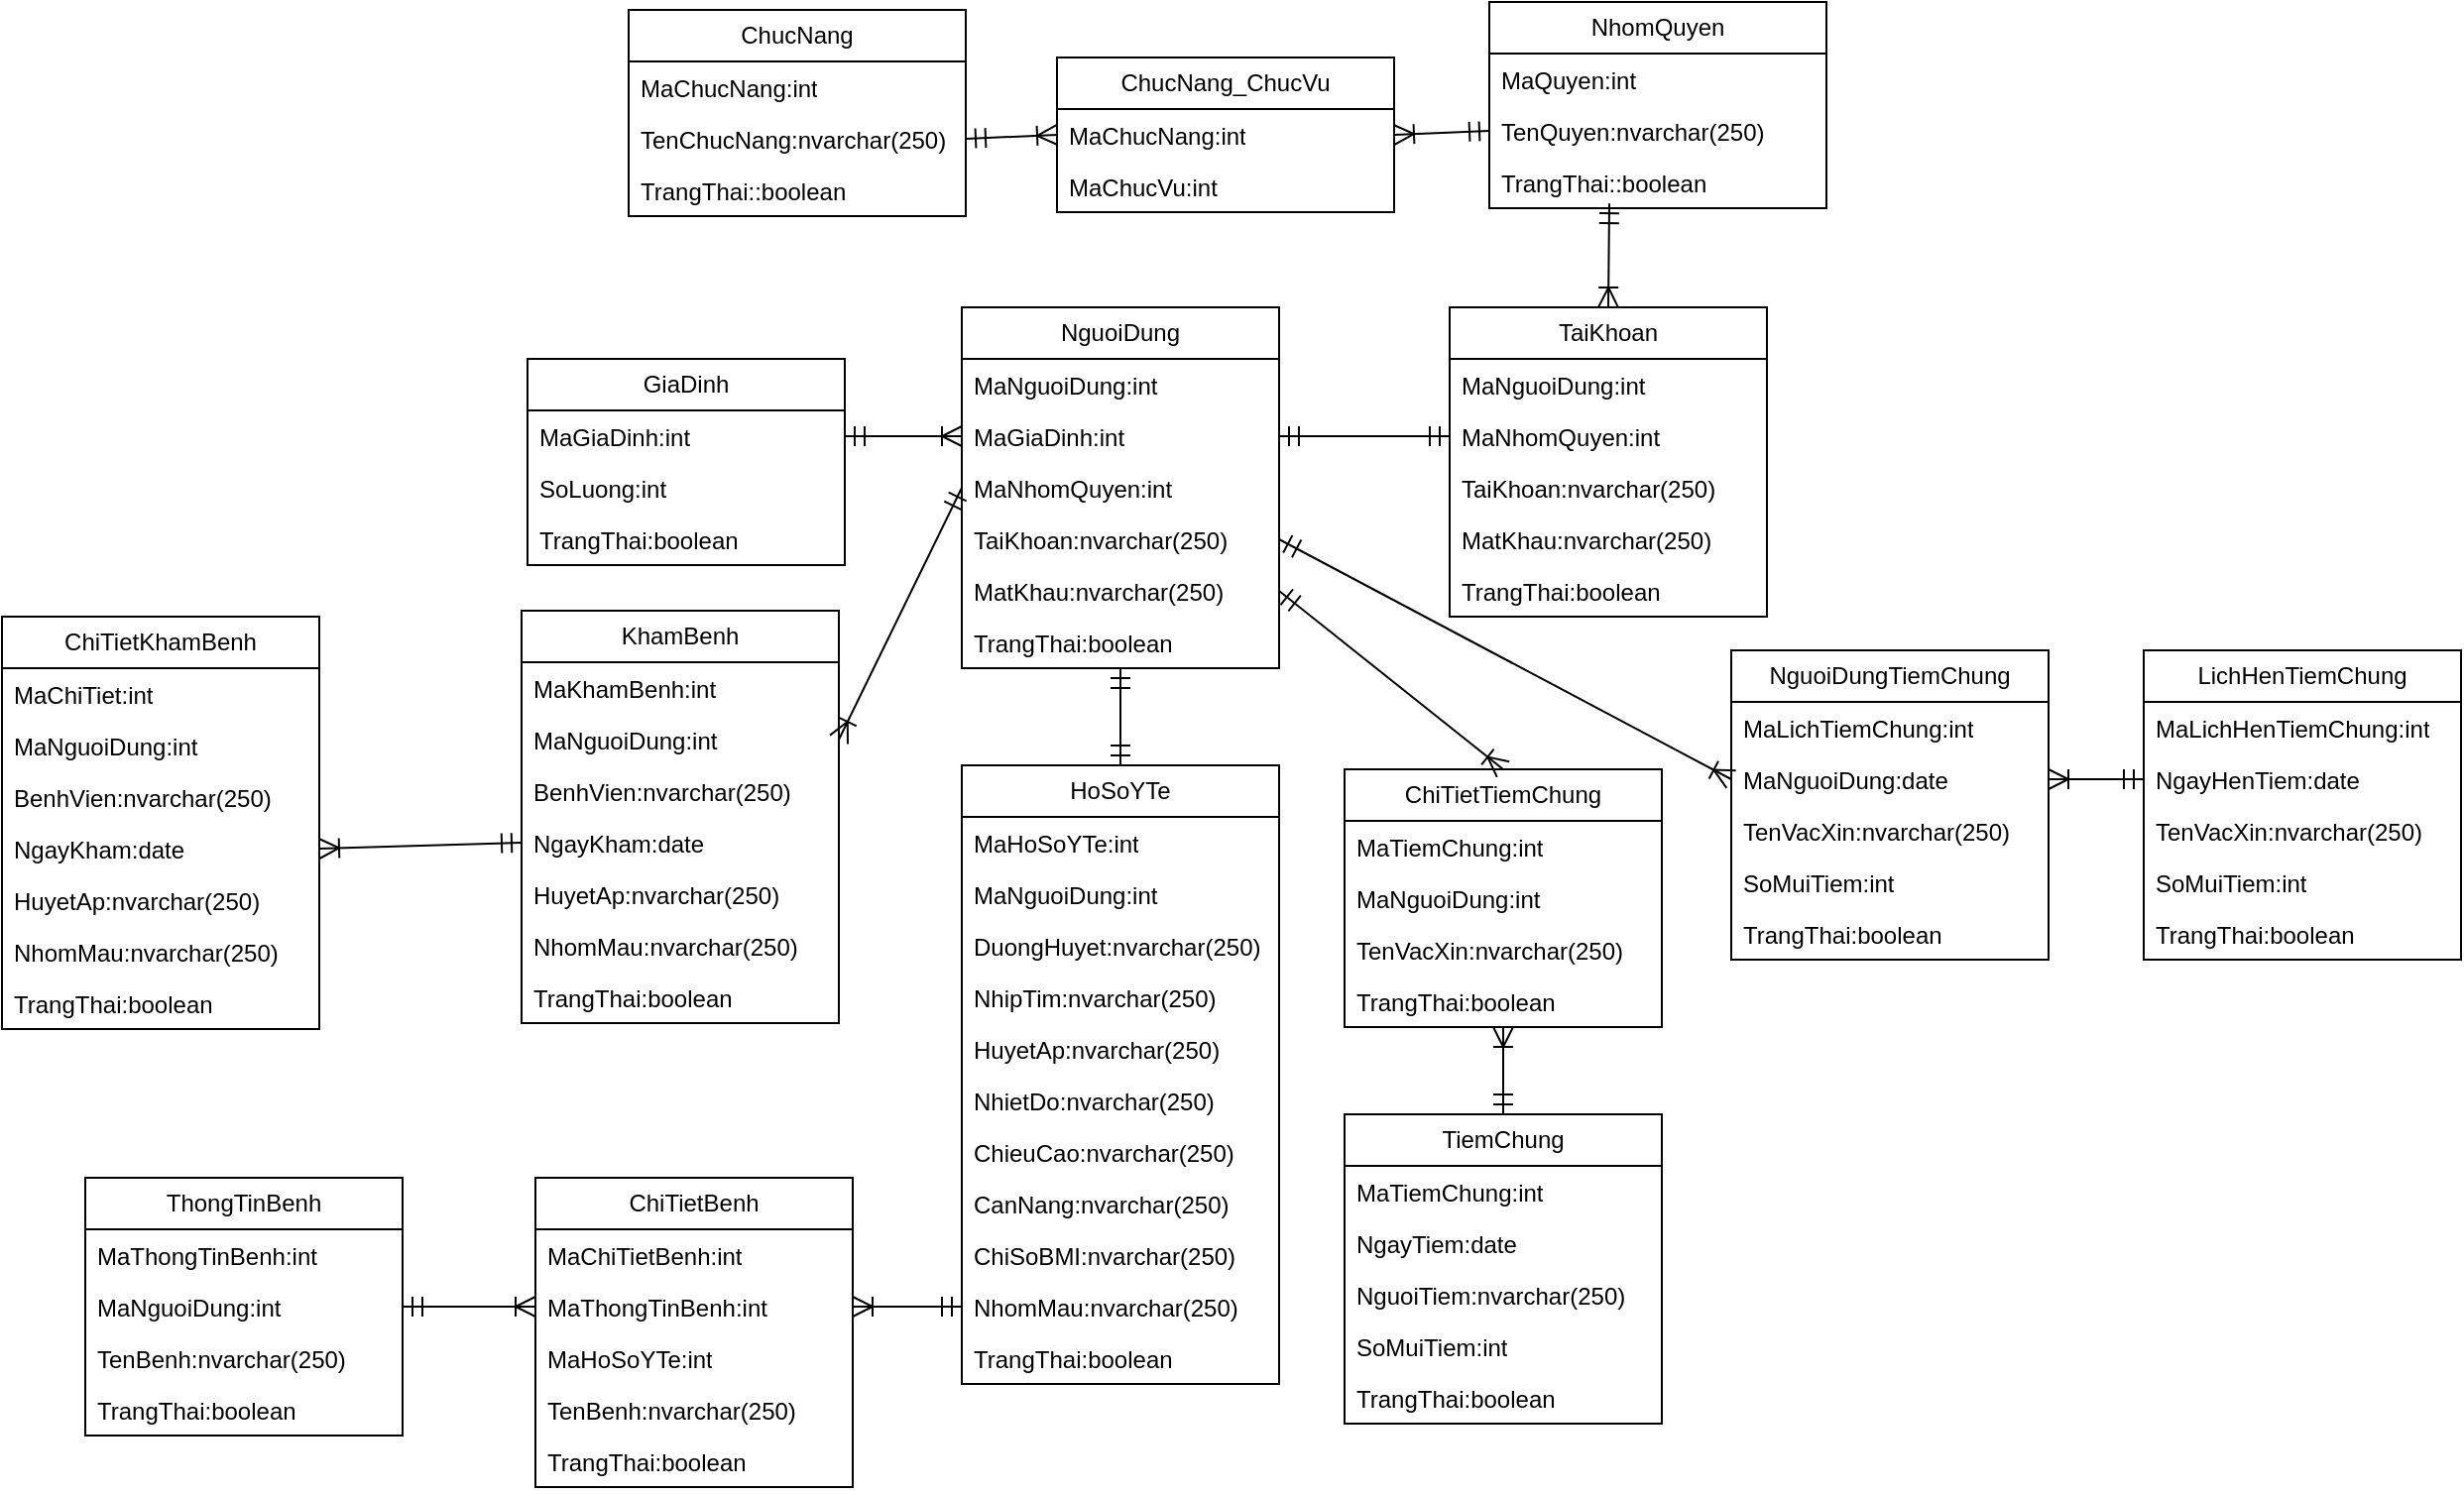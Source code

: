 <mxfile version="24.7.14">
  <diagram name="Trang-1" id="8bW7va036tYy2ZALV-2U">
    <mxGraphModel dx="1806" dy="981" grid="0" gridSize="10" guides="1" tooltips="1" connect="1" arrows="1" fold="1" page="0" pageScale="1" pageWidth="827" pageHeight="1169" math="0" shadow="0">
      <root>
        <mxCell id="0" />
        <mxCell id="1" parent="0" />
        <mxCell id="emA5nqPT4hOt2afq7BLD-4" value="TaiKhoan" style="swimlane;fontStyle=0;childLayout=stackLayout;horizontal=1;startSize=26;fillColor=none;horizontalStack=0;resizeParent=1;resizeParentMax=0;resizeLast=0;collapsible=1;marginBottom=0;whiteSpace=wrap;html=1;" vertex="1" parent="1">
          <mxGeometry x="133" y="70" width="160" height="156" as="geometry" />
        </mxCell>
        <mxCell id="emA5nqPT4hOt2afq7BLD-5" value="MaNguoiDung:int" style="text;strokeColor=none;fillColor=none;align=left;verticalAlign=top;spacingLeft=4;spacingRight=4;overflow=hidden;rotatable=0;points=[[0,0.5],[1,0.5]];portConstraint=eastwest;whiteSpace=wrap;html=1;" vertex="1" parent="emA5nqPT4hOt2afq7BLD-4">
          <mxGeometry y="26" width="160" height="26" as="geometry" />
        </mxCell>
        <mxCell id="emA5nqPT4hOt2afq7BLD-6" value="MaNhomQuyen:int" style="text;strokeColor=none;fillColor=none;align=left;verticalAlign=top;spacingLeft=4;spacingRight=4;overflow=hidden;rotatable=0;points=[[0,0.5],[1,0.5]];portConstraint=eastwest;whiteSpace=wrap;html=1;" vertex="1" parent="emA5nqPT4hOt2afq7BLD-4">
          <mxGeometry y="52" width="160" height="26" as="geometry" />
        </mxCell>
        <mxCell id="emA5nqPT4hOt2afq7BLD-7" value="TaiKhoan:nvarchar(250)" style="text;strokeColor=none;fillColor=none;align=left;verticalAlign=top;spacingLeft=4;spacingRight=4;overflow=hidden;rotatable=0;points=[[0,0.5],[1,0.5]];portConstraint=eastwest;whiteSpace=wrap;html=1;" vertex="1" parent="emA5nqPT4hOt2afq7BLD-4">
          <mxGeometry y="78" width="160" height="26" as="geometry" />
        </mxCell>
        <mxCell id="emA5nqPT4hOt2afq7BLD-8" value="MatKhau:nvarchar(250)" style="text;strokeColor=none;fillColor=none;align=left;verticalAlign=top;spacingLeft=4;spacingRight=4;overflow=hidden;rotatable=0;points=[[0,0.5],[1,0.5]];portConstraint=eastwest;whiteSpace=wrap;html=1;" vertex="1" parent="emA5nqPT4hOt2afq7BLD-4">
          <mxGeometry y="104" width="160" height="26" as="geometry" />
        </mxCell>
        <mxCell id="emA5nqPT4hOt2afq7BLD-9" value="TrangThai:boolean" style="text;strokeColor=none;fillColor=none;align=left;verticalAlign=top;spacingLeft=4;spacingRight=4;overflow=hidden;rotatable=0;points=[[0,0.5],[1,0.5]];portConstraint=eastwest;whiteSpace=wrap;html=1;" vertex="1" parent="emA5nqPT4hOt2afq7BLD-4">
          <mxGeometry y="130" width="160" height="26" as="geometry" />
        </mxCell>
        <mxCell id="emA5nqPT4hOt2afq7BLD-10" value="ChucNang" style="swimlane;fontStyle=0;childLayout=stackLayout;horizontal=1;startSize=26;fillColor=none;horizontalStack=0;resizeParent=1;resizeParentMax=0;resizeLast=0;collapsible=1;marginBottom=0;whiteSpace=wrap;html=1;" vertex="1" parent="1">
          <mxGeometry x="-281" y="-80" width="170" height="104" as="geometry" />
        </mxCell>
        <mxCell id="emA5nqPT4hOt2afq7BLD-11" value="MaChucNang:int" style="text;strokeColor=none;fillColor=none;align=left;verticalAlign=top;spacingLeft=4;spacingRight=4;overflow=hidden;rotatable=0;points=[[0,0.5],[1,0.5]];portConstraint=eastwest;whiteSpace=wrap;html=1;" vertex="1" parent="emA5nqPT4hOt2afq7BLD-10">
          <mxGeometry y="26" width="170" height="26" as="geometry" />
        </mxCell>
        <mxCell id="emA5nqPT4hOt2afq7BLD-12" value="TenChucNang:nvarchar(250)" style="text;strokeColor=none;fillColor=none;align=left;verticalAlign=top;spacingLeft=4;spacingRight=4;overflow=hidden;rotatable=0;points=[[0,0.5],[1,0.5]];portConstraint=eastwest;whiteSpace=wrap;html=1;" vertex="1" parent="emA5nqPT4hOt2afq7BLD-10">
          <mxGeometry y="52" width="170" height="26" as="geometry" />
        </mxCell>
        <mxCell id="emA5nqPT4hOt2afq7BLD-13" value="TrangThai::boolean" style="text;strokeColor=none;fillColor=none;align=left;verticalAlign=top;spacingLeft=4;spacingRight=4;overflow=hidden;rotatable=0;points=[[0,0.5],[1,0.5]];portConstraint=eastwest;whiteSpace=wrap;html=1;" vertex="1" parent="emA5nqPT4hOt2afq7BLD-10">
          <mxGeometry y="78" width="170" height="26" as="geometry" />
        </mxCell>
        <mxCell id="emA5nqPT4hOt2afq7BLD-14" value="ChucNang_ChucVu" style="swimlane;fontStyle=0;childLayout=stackLayout;horizontal=1;startSize=26;fillColor=none;horizontalStack=0;resizeParent=1;resizeParentMax=0;resizeLast=0;collapsible=1;marginBottom=0;whiteSpace=wrap;html=1;" vertex="1" parent="1">
          <mxGeometry x="-65" y="-56" width="170" height="78" as="geometry" />
        </mxCell>
        <mxCell id="emA5nqPT4hOt2afq7BLD-15" value="MaChucNang:int" style="text;strokeColor=none;fillColor=none;align=left;verticalAlign=top;spacingLeft=4;spacingRight=4;overflow=hidden;rotatable=0;points=[[0,0.5],[1,0.5]];portConstraint=eastwest;whiteSpace=wrap;html=1;" vertex="1" parent="emA5nqPT4hOt2afq7BLD-14">
          <mxGeometry y="26" width="170" height="26" as="geometry" />
        </mxCell>
        <mxCell id="emA5nqPT4hOt2afq7BLD-16" value="MaChucVu:int" style="text;strokeColor=none;fillColor=none;align=left;verticalAlign=top;spacingLeft=4;spacingRight=4;overflow=hidden;rotatable=0;points=[[0,0.5],[1,0.5]];portConstraint=eastwest;whiteSpace=wrap;html=1;" vertex="1" parent="emA5nqPT4hOt2afq7BLD-14">
          <mxGeometry y="52" width="170" height="26" as="geometry" />
        </mxCell>
        <mxCell id="emA5nqPT4hOt2afq7BLD-17" value="NhomQuyen" style="swimlane;fontStyle=0;childLayout=stackLayout;horizontal=1;startSize=26;fillColor=none;horizontalStack=0;resizeParent=1;resizeParentMax=0;resizeLast=0;collapsible=1;marginBottom=0;whiteSpace=wrap;html=1;" vertex="1" parent="1">
          <mxGeometry x="153" y="-84" width="170" height="104" as="geometry" />
        </mxCell>
        <mxCell id="emA5nqPT4hOt2afq7BLD-18" value="MaQuyen:int" style="text;strokeColor=none;fillColor=none;align=left;verticalAlign=top;spacingLeft=4;spacingRight=4;overflow=hidden;rotatable=0;points=[[0,0.5],[1,0.5]];portConstraint=eastwest;whiteSpace=wrap;html=1;" vertex="1" parent="emA5nqPT4hOt2afq7BLD-17">
          <mxGeometry y="26" width="170" height="26" as="geometry" />
        </mxCell>
        <mxCell id="emA5nqPT4hOt2afq7BLD-19" value="TenQuyen:nvarchar(250)" style="text;strokeColor=none;fillColor=none;align=left;verticalAlign=top;spacingLeft=4;spacingRight=4;overflow=hidden;rotatable=0;points=[[0,0.5],[1,0.5]];portConstraint=eastwest;whiteSpace=wrap;html=1;" vertex="1" parent="emA5nqPT4hOt2afq7BLD-17">
          <mxGeometry y="52" width="170" height="26" as="geometry" />
        </mxCell>
        <mxCell id="emA5nqPT4hOt2afq7BLD-20" value="TrangThai::boolean" style="text;strokeColor=none;fillColor=none;align=left;verticalAlign=top;spacingLeft=4;spacingRight=4;overflow=hidden;rotatable=0;points=[[0,0.5],[1,0.5]];portConstraint=eastwest;whiteSpace=wrap;html=1;" vertex="1" parent="emA5nqPT4hOt2afq7BLD-17">
          <mxGeometry y="78" width="170" height="26" as="geometry" />
        </mxCell>
        <mxCell id="emA5nqPT4hOt2afq7BLD-21" style="edgeStyle=none;curved=1;rounded=0;orthogonalLoop=1;jettySize=auto;html=1;exitX=1;exitY=0.5;exitDx=0;exitDy=0;entryX=0;entryY=0.5;entryDx=0;entryDy=0;fontSize=12;startSize=8;endSize=8;endArrow=ERoneToMany;endFill=0;startArrow=ERmandOne;startFill=0;" edge="1" parent="1" source="emA5nqPT4hOt2afq7BLD-12" target="emA5nqPT4hOt2afq7BLD-15">
          <mxGeometry relative="1" as="geometry" />
        </mxCell>
        <mxCell id="emA5nqPT4hOt2afq7BLD-22" style="edgeStyle=none;curved=1;rounded=0;orthogonalLoop=1;jettySize=auto;html=1;exitX=1;exitY=0.5;exitDx=0;exitDy=0;entryX=0;entryY=0.5;entryDx=0;entryDy=0;fontSize=12;startSize=8;endSize=8;endArrow=ERmandOne;endFill=0;startArrow=ERoneToMany;startFill=0;" edge="1" parent="1" source="emA5nqPT4hOt2afq7BLD-15" target="emA5nqPT4hOt2afq7BLD-19">
          <mxGeometry relative="1" as="geometry" />
        </mxCell>
        <mxCell id="emA5nqPT4hOt2afq7BLD-23" style="edgeStyle=none;curved=1;rounded=0;orthogonalLoop=1;jettySize=auto;html=1;exitX=0.5;exitY=0;exitDx=0;exitDy=0;entryX=0.356;entryY=0.908;entryDx=0;entryDy=0;entryPerimeter=0;fontSize=12;startSize=8;endSize=8;endArrow=ERmandOne;endFill=0;startArrow=ERoneToMany;startFill=0;" edge="1" parent="1" source="emA5nqPT4hOt2afq7BLD-4" target="emA5nqPT4hOt2afq7BLD-20">
          <mxGeometry relative="1" as="geometry" />
        </mxCell>
        <mxCell id="emA5nqPT4hOt2afq7BLD-24" value="NguoiDung" style="swimlane;fontStyle=0;childLayout=stackLayout;horizontal=1;startSize=26;fillColor=none;horizontalStack=0;resizeParent=1;resizeParentMax=0;resizeLast=0;collapsible=1;marginBottom=0;whiteSpace=wrap;html=1;" vertex="1" parent="1">
          <mxGeometry x="-113" y="70" width="160" height="182" as="geometry" />
        </mxCell>
        <mxCell id="emA5nqPT4hOt2afq7BLD-25" value="MaNguoiDung:int" style="text;strokeColor=none;fillColor=none;align=left;verticalAlign=top;spacingLeft=4;spacingRight=4;overflow=hidden;rotatable=0;points=[[0,0.5],[1,0.5]];portConstraint=eastwest;whiteSpace=wrap;html=1;" vertex="1" parent="emA5nqPT4hOt2afq7BLD-24">
          <mxGeometry y="26" width="160" height="26" as="geometry" />
        </mxCell>
        <mxCell id="emA5nqPT4hOt2afq7BLD-39" value="MaGiaDinh:int" style="text;strokeColor=none;fillColor=none;align=left;verticalAlign=top;spacingLeft=4;spacingRight=4;overflow=hidden;rotatable=0;points=[[0,0.5],[1,0.5]];portConstraint=eastwest;whiteSpace=wrap;html=1;" vertex="1" parent="emA5nqPT4hOt2afq7BLD-24">
          <mxGeometry y="52" width="160" height="26" as="geometry" />
        </mxCell>
        <mxCell id="emA5nqPT4hOt2afq7BLD-26" value="MaNhomQuyen:int" style="text;strokeColor=none;fillColor=none;align=left;verticalAlign=top;spacingLeft=4;spacingRight=4;overflow=hidden;rotatable=0;points=[[0,0.5],[1,0.5]];portConstraint=eastwest;whiteSpace=wrap;html=1;" vertex="1" parent="emA5nqPT4hOt2afq7BLD-24">
          <mxGeometry y="78" width="160" height="26" as="geometry" />
        </mxCell>
        <mxCell id="emA5nqPT4hOt2afq7BLD-27" value="TaiKhoan:nvarchar(250)" style="text;strokeColor=none;fillColor=none;align=left;verticalAlign=top;spacingLeft=4;spacingRight=4;overflow=hidden;rotatable=0;points=[[0,0.5],[1,0.5]];portConstraint=eastwest;whiteSpace=wrap;html=1;" vertex="1" parent="emA5nqPT4hOt2afq7BLD-24">
          <mxGeometry y="104" width="160" height="26" as="geometry" />
        </mxCell>
        <mxCell id="emA5nqPT4hOt2afq7BLD-28" value="MatKhau:nvarchar(250)" style="text;strokeColor=none;fillColor=none;align=left;verticalAlign=top;spacingLeft=4;spacingRight=4;overflow=hidden;rotatable=0;points=[[0,0.5],[1,0.5]];portConstraint=eastwest;whiteSpace=wrap;html=1;" vertex="1" parent="emA5nqPT4hOt2afq7BLD-24">
          <mxGeometry y="130" width="160" height="26" as="geometry" />
        </mxCell>
        <mxCell id="emA5nqPT4hOt2afq7BLD-29" value="TrangThai:boolean" style="text;strokeColor=none;fillColor=none;align=left;verticalAlign=top;spacingLeft=4;spacingRight=4;overflow=hidden;rotatable=0;points=[[0,0.5],[1,0.5]];portConstraint=eastwest;whiteSpace=wrap;html=1;" vertex="1" parent="emA5nqPT4hOt2afq7BLD-24">
          <mxGeometry y="156" width="160" height="26" as="geometry" />
        </mxCell>
        <mxCell id="emA5nqPT4hOt2afq7BLD-30" style="edgeStyle=none;curved=1;rounded=0;orthogonalLoop=1;jettySize=auto;html=1;exitX=1;exitY=0.5;exitDx=0;exitDy=0;entryX=0;entryY=0.5;entryDx=0;entryDy=0;fontSize=12;startSize=8;endSize=8;startArrow=ERmandOne;startFill=0;endArrow=ERmandOne;endFill=0;" edge="1" parent="1" source="emA5nqPT4hOt2afq7BLD-39" target="emA5nqPT4hOt2afq7BLD-6">
          <mxGeometry relative="1" as="geometry" />
        </mxCell>
        <mxCell id="emA5nqPT4hOt2afq7BLD-31" value="GiaDinh" style="swimlane;fontStyle=0;childLayout=stackLayout;horizontal=1;startSize=26;fillColor=none;horizontalStack=0;resizeParent=1;resizeParentMax=0;resizeLast=0;collapsible=1;marginBottom=0;whiteSpace=wrap;html=1;" vertex="1" parent="1">
          <mxGeometry x="-332" y="96" width="160" height="104" as="geometry" />
        </mxCell>
        <mxCell id="emA5nqPT4hOt2afq7BLD-32" value="MaGiaDinh:int" style="text;strokeColor=none;fillColor=none;align=left;verticalAlign=top;spacingLeft=4;spacingRight=4;overflow=hidden;rotatable=0;points=[[0,0.5],[1,0.5]];portConstraint=eastwest;whiteSpace=wrap;html=1;" vertex="1" parent="emA5nqPT4hOt2afq7BLD-31">
          <mxGeometry y="26" width="160" height="26" as="geometry" />
        </mxCell>
        <mxCell id="emA5nqPT4hOt2afq7BLD-33" value="SoLuong:int" style="text;strokeColor=none;fillColor=none;align=left;verticalAlign=top;spacingLeft=4;spacingRight=4;overflow=hidden;rotatable=0;points=[[0,0.5],[1,0.5]];portConstraint=eastwest;whiteSpace=wrap;html=1;" vertex="1" parent="emA5nqPT4hOt2afq7BLD-31">
          <mxGeometry y="52" width="160" height="26" as="geometry" />
        </mxCell>
        <mxCell id="emA5nqPT4hOt2afq7BLD-36" value="TrangThai:boolean" style="text;strokeColor=none;fillColor=none;align=left;verticalAlign=top;spacingLeft=4;spacingRight=4;overflow=hidden;rotatable=0;points=[[0,0.5],[1,0.5]];portConstraint=eastwest;whiteSpace=wrap;html=1;" vertex="1" parent="emA5nqPT4hOt2afq7BLD-31">
          <mxGeometry y="78" width="160" height="26" as="geometry" />
        </mxCell>
        <mxCell id="emA5nqPT4hOt2afq7BLD-38" style="edgeStyle=none;curved=1;rounded=0;orthogonalLoop=1;jettySize=auto;html=1;exitX=1;exitY=0.5;exitDx=0;exitDy=0;entryX=0;entryY=0.5;entryDx=0;entryDy=0;fontSize=12;startSize=8;endSize=8;startArrow=ERmandOne;startFill=0;endArrow=ERoneToMany;endFill=0;" edge="1" parent="1" source="emA5nqPT4hOt2afq7BLD-32" target="emA5nqPT4hOt2afq7BLD-39">
          <mxGeometry relative="1" as="geometry" />
        </mxCell>
        <mxCell id="emA5nqPT4hOt2afq7BLD-48" style="edgeStyle=none;curved=1;rounded=0;orthogonalLoop=1;jettySize=auto;html=1;exitX=0.5;exitY=0;exitDx=0;exitDy=0;fontSize=12;startSize=8;endSize=8;startArrow=ERmandOne;startFill=0;endArrow=ERmandOne;endFill=0;" edge="1" parent="1" source="emA5nqPT4hOt2afq7BLD-41" target="emA5nqPT4hOt2afq7BLD-29">
          <mxGeometry relative="1" as="geometry" />
        </mxCell>
        <mxCell id="emA5nqPT4hOt2afq7BLD-41" value="HoSoYTe" style="swimlane;fontStyle=0;childLayout=stackLayout;horizontal=1;startSize=26;fillColor=none;horizontalStack=0;resizeParent=1;resizeParentMax=0;resizeLast=0;collapsible=1;marginBottom=0;whiteSpace=wrap;html=1;" vertex="1" parent="1">
          <mxGeometry x="-113" y="301" width="160" height="312" as="geometry" />
        </mxCell>
        <mxCell id="emA5nqPT4hOt2afq7BLD-42" value="MaHoSoYTe:int" style="text;strokeColor=none;fillColor=none;align=left;verticalAlign=top;spacingLeft=4;spacingRight=4;overflow=hidden;rotatable=0;points=[[0,0.5],[1,0.5]];portConstraint=eastwest;whiteSpace=wrap;html=1;" vertex="1" parent="emA5nqPT4hOt2afq7BLD-41">
          <mxGeometry y="26" width="160" height="26" as="geometry" />
        </mxCell>
        <mxCell id="emA5nqPT4hOt2afq7BLD-43" value="MaNguoiDung:int" style="text;strokeColor=none;fillColor=none;align=left;verticalAlign=top;spacingLeft=4;spacingRight=4;overflow=hidden;rotatable=0;points=[[0,0.5],[1,0.5]];portConstraint=eastwest;whiteSpace=wrap;html=1;" vertex="1" parent="emA5nqPT4hOt2afq7BLD-41">
          <mxGeometry y="52" width="160" height="26" as="geometry" />
        </mxCell>
        <mxCell id="emA5nqPT4hOt2afq7BLD-44" value="DuongHuyet:nvarchar(250)" style="text;strokeColor=none;fillColor=none;align=left;verticalAlign=top;spacingLeft=4;spacingRight=4;overflow=hidden;rotatable=0;points=[[0,0.5],[1,0.5]];portConstraint=eastwest;whiteSpace=wrap;html=1;" vertex="1" parent="emA5nqPT4hOt2afq7BLD-41">
          <mxGeometry y="78" width="160" height="26" as="geometry" />
        </mxCell>
        <mxCell id="emA5nqPT4hOt2afq7BLD-45" value="NhipTim:nvarchar(250)" style="text;strokeColor=none;fillColor=none;align=left;verticalAlign=top;spacingLeft=4;spacingRight=4;overflow=hidden;rotatable=0;points=[[0,0.5],[1,0.5]];portConstraint=eastwest;whiteSpace=wrap;html=1;" vertex="1" parent="emA5nqPT4hOt2afq7BLD-41">
          <mxGeometry y="104" width="160" height="26" as="geometry" />
        </mxCell>
        <mxCell id="emA5nqPT4hOt2afq7BLD-46" value="HuyetAp:nvarchar(250)" style="text;strokeColor=none;fillColor=none;align=left;verticalAlign=top;spacingLeft=4;spacingRight=4;overflow=hidden;rotatable=0;points=[[0,0.5],[1,0.5]];portConstraint=eastwest;whiteSpace=wrap;html=1;" vertex="1" parent="emA5nqPT4hOt2afq7BLD-41">
          <mxGeometry y="130" width="160" height="26" as="geometry" />
        </mxCell>
        <mxCell id="emA5nqPT4hOt2afq7BLD-49" value="NhietDo:nvarchar(250)" style="text;strokeColor=none;fillColor=none;align=left;verticalAlign=top;spacingLeft=4;spacingRight=4;overflow=hidden;rotatable=0;points=[[0,0.5],[1,0.5]];portConstraint=eastwest;whiteSpace=wrap;html=1;" vertex="1" parent="emA5nqPT4hOt2afq7BLD-41">
          <mxGeometry y="156" width="160" height="26" as="geometry" />
        </mxCell>
        <mxCell id="emA5nqPT4hOt2afq7BLD-50" value="ChieuCao:nvarchar(250)" style="text;strokeColor=none;fillColor=none;align=left;verticalAlign=top;spacingLeft=4;spacingRight=4;overflow=hidden;rotatable=0;points=[[0,0.5],[1,0.5]];portConstraint=eastwest;whiteSpace=wrap;html=1;" vertex="1" parent="emA5nqPT4hOt2afq7BLD-41">
          <mxGeometry y="182" width="160" height="26" as="geometry" />
        </mxCell>
        <mxCell id="emA5nqPT4hOt2afq7BLD-53" value="CanNang:nvarchar(250)" style="text;strokeColor=none;fillColor=none;align=left;verticalAlign=top;spacingLeft=4;spacingRight=4;overflow=hidden;rotatable=0;points=[[0,0.5],[1,0.5]];portConstraint=eastwest;whiteSpace=wrap;html=1;" vertex="1" parent="emA5nqPT4hOt2afq7BLD-41">
          <mxGeometry y="208" width="160" height="26" as="geometry" />
        </mxCell>
        <mxCell id="emA5nqPT4hOt2afq7BLD-52" value="ChiSoBMI:nvarchar(250)" style="text;strokeColor=none;fillColor=none;align=left;verticalAlign=top;spacingLeft=4;spacingRight=4;overflow=hidden;rotatable=0;points=[[0,0.5],[1,0.5]];portConstraint=eastwest;whiteSpace=wrap;html=1;" vertex="1" parent="emA5nqPT4hOt2afq7BLD-41">
          <mxGeometry y="234" width="160" height="26" as="geometry" />
        </mxCell>
        <mxCell id="emA5nqPT4hOt2afq7BLD-51" value="NhomMau:nvarchar(250)" style="text;strokeColor=none;fillColor=none;align=left;verticalAlign=top;spacingLeft=4;spacingRight=4;overflow=hidden;rotatable=0;points=[[0,0.5],[1,0.5]];portConstraint=eastwest;whiteSpace=wrap;html=1;" vertex="1" parent="emA5nqPT4hOt2afq7BLD-41">
          <mxGeometry y="260" width="160" height="26" as="geometry" />
        </mxCell>
        <mxCell id="emA5nqPT4hOt2afq7BLD-47" value="TrangThai:boolean" style="text;strokeColor=none;fillColor=none;align=left;verticalAlign=top;spacingLeft=4;spacingRight=4;overflow=hidden;rotatable=0;points=[[0,0.5],[1,0.5]];portConstraint=eastwest;whiteSpace=wrap;html=1;" vertex="1" parent="emA5nqPT4hOt2afq7BLD-41">
          <mxGeometry y="286" width="160" height="26" as="geometry" />
        </mxCell>
        <mxCell id="emA5nqPT4hOt2afq7BLD-56" value="ThongTinBenh" style="swimlane;fontStyle=0;childLayout=stackLayout;horizontal=1;startSize=26;fillColor=none;horizontalStack=0;resizeParent=1;resizeParentMax=0;resizeLast=0;collapsible=1;marginBottom=0;whiteSpace=wrap;html=1;" vertex="1" parent="1">
          <mxGeometry x="-555" y="509" width="160" height="130" as="geometry" />
        </mxCell>
        <mxCell id="emA5nqPT4hOt2afq7BLD-57" value="MaThongTinBenh:int" style="text;strokeColor=none;fillColor=none;align=left;verticalAlign=top;spacingLeft=4;spacingRight=4;overflow=hidden;rotatable=0;points=[[0,0.5],[1,0.5]];portConstraint=eastwest;whiteSpace=wrap;html=1;" vertex="1" parent="emA5nqPT4hOt2afq7BLD-56">
          <mxGeometry y="26" width="160" height="26" as="geometry" />
        </mxCell>
        <mxCell id="emA5nqPT4hOt2afq7BLD-58" value="MaNguoiDung:int" style="text;strokeColor=none;fillColor=none;align=left;verticalAlign=top;spacingLeft=4;spacingRight=4;overflow=hidden;rotatable=0;points=[[0,0.5],[1,0.5]];portConstraint=eastwest;whiteSpace=wrap;html=1;" vertex="1" parent="emA5nqPT4hOt2afq7BLD-56">
          <mxGeometry y="52" width="160" height="26" as="geometry" />
        </mxCell>
        <mxCell id="emA5nqPT4hOt2afq7BLD-67" value="TenBenh:nvarchar(250)" style="text;strokeColor=none;fillColor=none;align=left;verticalAlign=top;spacingLeft=4;spacingRight=4;overflow=hidden;rotatable=0;points=[[0,0.5],[1,0.5]];portConstraint=eastwest;whiteSpace=wrap;html=1;" vertex="1" parent="emA5nqPT4hOt2afq7BLD-56">
          <mxGeometry y="78" width="160" height="26" as="geometry" />
        </mxCell>
        <mxCell id="emA5nqPT4hOt2afq7BLD-59" value="TrangThai:boolean" style="text;strokeColor=none;fillColor=none;align=left;verticalAlign=top;spacingLeft=4;spacingRight=4;overflow=hidden;rotatable=0;points=[[0,0.5],[1,0.5]];portConstraint=eastwest;whiteSpace=wrap;html=1;" vertex="1" parent="emA5nqPT4hOt2afq7BLD-56">
          <mxGeometry y="104" width="160" height="26" as="geometry" />
        </mxCell>
        <mxCell id="emA5nqPT4hOt2afq7BLD-68" value="ChiTietBenh" style="swimlane;fontStyle=0;childLayout=stackLayout;horizontal=1;startSize=26;fillColor=none;horizontalStack=0;resizeParent=1;resizeParentMax=0;resizeLast=0;collapsible=1;marginBottom=0;whiteSpace=wrap;html=1;" vertex="1" parent="1">
          <mxGeometry x="-328" y="509" width="160" height="156" as="geometry" />
        </mxCell>
        <mxCell id="emA5nqPT4hOt2afq7BLD-69" value="MaChiTietBenh:int" style="text;strokeColor=none;fillColor=none;align=left;verticalAlign=top;spacingLeft=4;spacingRight=4;overflow=hidden;rotatable=0;points=[[0,0.5],[1,0.5]];portConstraint=eastwest;whiteSpace=wrap;html=1;" vertex="1" parent="emA5nqPT4hOt2afq7BLD-68">
          <mxGeometry y="26" width="160" height="26" as="geometry" />
        </mxCell>
        <mxCell id="emA5nqPT4hOt2afq7BLD-78" value="MaThongTinBenh:int" style="text;strokeColor=none;fillColor=none;align=left;verticalAlign=top;spacingLeft=4;spacingRight=4;overflow=hidden;rotatable=0;points=[[0,0.5],[1,0.5]];portConstraint=eastwest;whiteSpace=wrap;html=1;" vertex="1" parent="emA5nqPT4hOt2afq7BLD-68">
          <mxGeometry y="52" width="160" height="26" as="geometry" />
        </mxCell>
        <mxCell id="emA5nqPT4hOt2afq7BLD-70" value="MaHoSoYTe:int" style="text;strokeColor=none;fillColor=none;align=left;verticalAlign=top;spacingLeft=4;spacingRight=4;overflow=hidden;rotatable=0;points=[[0,0.5],[1,0.5]];portConstraint=eastwest;whiteSpace=wrap;html=1;" vertex="1" parent="emA5nqPT4hOt2afq7BLD-68">
          <mxGeometry y="78" width="160" height="26" as="geometry" />
        </mxCell>
        <mxCell id="emA5nqPT4hOt2afq7BLD-71" value="TenBenh:nvarchar(250)" style="text;strokeColor=none;fillColor=none;align=left;verticalAlign=top;spacingLeft=4;spacingRight=4;overflow=hidden;rotatable=0;points=[[0,0.5],[1,0.5]];portConstraint=eastwest;whiteSpace=wrap;html=1;" vertex="1" parent="emA5nqPT4hOt2afq7BLD-68">
          <mxGeometry y="104" width="160" height="26" as="geometry" />
        </mxCell>
        <mxCell id="emA5nqPT4hOt2afq7BLD-72" value="TrangThai:boolean" style="text;strokeColor=none;fillColor=none;align=left;verticalAlign=top;spacingLeft=4;spacingRight=4;overflow=hidden;rotatable=0;points=[[0,0.5],[1,0.5]];portConstraint=eastwest;whiteSpace=wrap;html=1;" vertex="1" parent="emA5nqPT4hOt2afq7BLD-68">
          <mxGeometry y="130" width="160" height="26" as="geometry" />
        </mxCell>
        <mxCell id="emA5nqPT4hOt2afq7BLD-79" style="edgeStyle=none;curved=1;rounded=0;orthogonalLoop=1;jettySize=auto;html=1;exitX=1;exitY=0.5;exitDx=0;exitDy=0;entryX=0;entryY=0.5;entryDx=0;entryDy=0;fontSize=12;startSize=8;endSize=8;endArrow=ERoneToMany;endFill=0;startArrow=ERmandOne;startFill=0;" edge="1" parent="1" source="emA5nqPT4hOt2afq7BLD-58" target="emA5nqPT4hOt2afq7BLD-78">
          <mxGeometry relative="1" as="geometry" />
        </mxCell>
        <mxCell id="emA5nqPT4hOt2afq7BLD-80" style="edgeStyle=none;curved=1;rounded=0;orthogonalLoop=1;jettySize=auto;html=1;exitX=1;exitY=0.5;exitDx=0;exitDy=0;entryX=0;entryY=0.5;entryDx=0;entryDy=0;fontSize=12;startSize=8;endSize=8;startArrow=ERoneToMany;startFill=0;endArrow=ERmandOne;endFill=0;" edge="1" parent="1" source="emA5nqPT4hOt2afq7BLD-78" target="emA5nqPT4hOt2afq7BLD-51">
          <mxGeometry relative="1" as="geometry" />
        </mxCell>
        <mxCell id="emA5nqPT4hOt2afq7BLD-92" style="edgeStyle=none;curved=1;rounded=0;orthogonalLoop=1;jettySize=auto;html=1;exitX=0.5;exitY=0;exitDx=0;exitDy=0;fontSize=12;startSize=8;endSize=8;endArrow=ERoneToMany;endFill=0;startArrow=ERmandOne;startFill=0;" edge="1" parent="1" source="emA5nqPT4hOt2afq7BLD-81" target="emA5nqPT4hOt2afq7BLD-90">
          <mxGeometry relative="1" as="geometry" />
        </mxCell>
        <mxCell id="emA5nqPT4hOt2afq7BLD-81" value="TiemChung" style="swimlane;fontStyle=0;childLayout=stackLayout;horizontal=1;startSize=26;fillColor=none;horizontalStack=0;resizeParent=1;resizeParentMax=0;resizeLast=0;collapsible=1;marginBottom=0;whiteSpace=wrap;html=1;" vertex="1" parent="1">
          <mxGeometry x="80" y="477" width="160" height="156" as="geometry" />
        </mxCell>
        <mxCell id="emA5nqPT4hOt2afq7BLD-82" value="MaTiemChung:int" style="text;strokeColor=none;fillColor=none;align=left;verticalAlign=top;spacingLeft=4;spacingRight=4;overflow=hidden;rotatable=0;points=[[0,0.5],[1,0.5]];portConstraint=eastwest;whiteSpace=wrap;html=1;" vertex="1" parent="emA5nqPT4hOt2afq7BLD-81">
          <mxGeometry y="26" width="160" height="26" as="geometry" />
        </mxCell>
        <mxCell id="emA5nqPT4hOt2afq7BLD-111" value="NgayTiem:date" style="text;strokeColor=none;fillColor=none;align=left;verticalAlign=top;spacingLeft=4;spacingRight=4;overflow=hidden;rotatable=0;points=[[0,0.5],[1,0.5]];portConstraint=eastwest;whiteSpace=wrap;html=1;" vertex="1" parent="emA5nqPT4hOt2afq7BLD-81">
          <mxGeometry y="52" width="160" height="26" as="geometry" />
        </mxCell>
        <mxCell id="emA5nqPT4hOt2afq7BLD-112" value="NguoiTiem:nvarchar(250)" style="text;strokeColor=none;fillColor=none;align=left;verticalAlign=top;spacingLeft=4;spacingRight=4;overflow=hidden;rotatable=0;points=[[0,0.5],[1,0.5]];portConstraint=eastwest;whiteSpace=wrap;html=1;" vertex="1" parent="emA5nqPT4hOt2afq7BLD-81">
          <mxGeometry y="78" width="160" height="26" as="geometry" />
        </mxCell>
        <mxCell id="emA5nqPT4hOt2afq7BLD-84" value="SoMuiTiem:int" style="text;strokeColor=none;fillColor=none;align=left;verticalAlign=top;spacingLeft=4;spacingRight=4;overflow=hidden;rotatable=0;points=[[0,0.5],[1,0.5]];portConstraint=eastwest;whiteSpace=wrap;html=1;" vertex="1" parent="emA5nqPT4hOt2afq7BLD-81">
          <mxGeometry y="104" width="160" height="26" as="geometry" />
        </mxCell>
        <mxCell id="emA5nqPT4hOt2afq7BLD-85" value="TrangThai:boolean" style="text;strokeColor=none;fillColor=none;align=left;verticalAlign=top;spacingLeft=4;spacingRight=4;overflow=hidden;rotatable=0;points=[[0,0.5],[1,0.5]];portConstraint=eastwest;whiteSpace=wrap;html=1;" vertex="1" parent="emA5nqPT4hOt2afq7BLD-81">
          <mxGeometry y="130" width="160" height="26" as="geometry" />
        </mxCell>
        <mxCell id="emA5nqPT4hOt2afq7BLD-86" value="ChiTietTiemChung" style="swimlane;fontStyle=0;childLayout=stackLayout;horizontal=1;startSize=26;fillColor=none;horizontalStack=0;resizeParent=1;resizeParentMax=0;resizeLast=0;collapsible=1;marginBottom=0;whiteSpace=wrap;html=1;" vertex="1" parent="1">
          <mxGeometry x="80" y="303" width="160" height="130" as="geometry" />
        </mxCell>
        <mxCell id="emA5nqPT4hOt2afq7BLD-87" value="MaTiemChung:int" style="text;strokeColor=none;fillColor=none;align=left;verticalAlign=top;spacingLeft=4;spacingRight=4;overflow=hidden;rotatable=0;points=[[0,0.5],[1,0.5]];portConstraint=eastwest;whiteSpace=wrap;html=1;" vertex="1" parent="emA5nqPT4hOt2afq7BLD-86">
          <mxGeometry y="26" width="160" height="26" as="geometry" />
        </mxCell>
        <mxCell id="emA5nqPT4hOt2afq7BLD-88" value="MaNguoiDung:int" style="text;strokeColor=none;fillColor=none;align=left;verticalAlign=top;spacingLeft=4;spacingRight=4;overflow=hidden;rotatable=0;points=[[0,0.5],[1,0.5]];portConstraint=eastwest;whiteSpace=wrap;html=1;" vertex="1" parent="emA5nqPT4hOt2afq7BLD-86">
          <mxGeometry y="52" width="160" height="26" as="geometry" />
        </mxCell>
        <mxCell id="emA5nqPT4hOt2afq7BLD-89" value="TenVacXin:nvarchar(250)" style="text;strokeColor=none;fillColor=none;align=left;verticalAlign=top;spacingLeft=4;spacingRight=4;overflow=hidden;rotatable=0;points=[[0,0.5],[1,0.5]];portConstraint=eastwest;whiteSpace=wrap;html=1;" vertex="1" parent="emA5nqPT4hOt2afq7BLD-86">
          <mxGeometry y="78" width="160" height="26" as="geometry" />
        </mxCell>
        <mxCell id="emA5nqPT4hOt2afq7BLD-90" value="TrangThai:boolean" style="text;strokeColor=none;fillColor=none;align=left;verticalAlign=top;spacingLeft=4;spacingRight=4;overflow=hidden;rotatable=0;points=[[0,0.5],[1,0.5]];portConstraint=eastwest;whiteSpace=wrap;html=1;" vertex="1" parent="emA5nqPT4hOt2afq7BLD-86">
          <mxGeometry y="104" width="160" height="26" as="geometry" />
        </mxCell>
        <mxCell id="emA5nqPT4hOt2afq7BLD-91" style="edgeStyle=none;curved=1;rounded=0;orthogonalLoop=1;jettySize=auto;html=1;exitX=1;exitY=0.5;exitDx=0;exitDy=0;entryX=0.5;entryY=0;entryDx=0;entryDy=0;fontSize=12;startSize=8;endSize=8;endArrow=ERoneToMany;endFill=0;startArrow=ERmandOne;startFill=0;" edge="1" parent="1" source="emA5nqPT4hOt2afq7BLD-28" target="emA5nqPT4hOt2afq7BLD-86">
          <mxGeometry relative="1" as="geometry" />
        </mxCell>
        <mxCell id="emA5nqPT4hOt2afq7BLD-99" value="KhamBenh" style="swimlane;fontStyle=0;childLayout=stackLayout;horizontal=1;startSize=26;fillColor=none;horizontalStack=0;resizeParent=1;resizeParentMax=0;resizeLast=0;collapsible=1;marginBottom=0;whiteSpace=wrap;html=1;" vertex="1" parent="1">
          <mxGeometry x="-335" y="223" width="160" height="208" as="geometry" />
        </mxCell>
        <mxCell id="emA5nqPT4hOt2afq7BLD-100" value="MaKhamBenh:int" style="text;strokeColor=none;fillColor=none;align=left;verticalAlign=top;spacingLeft=4;spacingRight=4;overflow=hidden;rotatable=0;points=[[0,0.5],[1,0.5]];portConstraint=eastwest;whiteSpace=wrap;html=1;" vertex="1" parent="emA5nqPT4hOt2afq7BLD-99">
          <mxGeometry y="26" width="160" height="26" as="geometry" />
        </mxCell>
        <mxCell id="emA5nqPT4hOt2afq7BLD-101" value="MaNguoiDung:int" style="text;strokeColor=none;fillColor=none;align=left;verticalAlign=top;spacingLeft=4;spacingRight=4;overflow=hidden;rotatable=0;points=[[0,0.5],[1,0.5]];portConstraint=eastwest;whiteSpace=wrap;html=1;" vertex="1" parent="emA5nqPT4hOt2afq7BLD-99">
          <mxGeometry y="52" width="160" height="26" as="geometry" />
        </mxCell>
        <mxCell id="emA5nqPT4hOt2afq7BLD-102" value="BenhVien:nvarchar(250)" style="text;strokeColor=none;fillColor=none;align=left;verticalAlign=top;spacingLeft=4;spacingRight=4;overflow=hidden;rotatable=0;points=[[0,0.5],[1,0.5]];portConstraint=eastwest;whiteSpace=wrap;html=1;" vertex="1" parent="emA5nqPT4hOt2afq7BLD-99">
          <mxGeometry y="78" width="160" height="26" as="geometry" />
        </mxCell>
        <mxCell id="emA5nqPT4hOt2afq7BLD-103" value="NgayKham:date" style="text;strokeColor=none;fillColor=none;align=left;verticalAlign=top;spacingLeft=4;spacingRight=4;overflow=hidden;rotatable=0;points=[[0,0.5],[1,0.5]];portConstraint=eastwest;whiteSpace=wrap;html=1;" vertex="1" parent="emA5nqPT4hOt2afq7BLD-99">
          <mxGeometry y="104" width="160" height="26" as="geometry" />
        </mxCell>
        <mxCell id="emA5nqPT4hOt2afq7BLD-104" value="HuyetAp:nvarchar(250)" style="text;strokeColor=none;fillColor=none;align=left;verticalAlign=top;spacingLeft=4;spacingRight=4;overflow=hidden;rotatable=0;points=[[0,0.5],[1,0.5]];portConstraint=eastwest;whiteSpace=wrap;html=1;" vertex="1" parent="emA5nqPT4hOt2afq7BLD-99">
          <mxGeometry y="130" width="160" height="26" as="geometry" />
        </mxCell>
        <mxCell id="emA5nqPT4hOt2afq7BLD-109" value="NhomMau:nvarchar(250)" style="text;strokeColor=none;fillColor=none;align=left;verticalAlign=top;spacingLeft=4;spacingRight=4;overflow=hidden;rotatable=0;points=[[0,0.5],[1,0.5]];portConstraint=eastwest;whiteSpace=wrap;html=1;" vertex="1" parent="emA5nqPT4hOt2afq7BLD-99">
          <mxGeometry y="156" width="160" height="26" as="geometry" />
        </mxCell>
        <mxCell id="emA5nqPT4hOt2afq7BLD-110" value="TrangThai:boolean" style="text;strokeColor=none;fillColor=none;align=left;verticalAlign=top;spacingLeft=4;spacingRight=4;overflow=hidden;rotatable=0;points=[[0,0.5],[1,0.5]];portConstraint=eastwest;whiteSpace=wrap;html=1;" vertex="1" parent="emA5nqPT4hOt2afq7BLD-99">
          <mxGeometry y="182" width="160" height="26" as="geometry" />
        </mxCell>
        <mxCell id="emA5nqPT4hOt2afq7BLD-113" value="LichHenTiemChung" style="swimlane;fontStyle=0;childLayout=stackLayout;horizontal=1;startSize=26;fillColor=none;horizontalStack=0;resizeParent=1;resizeParentMax=0;resizeLast=0;collapsible=1;marginBottom=0;whiteSpace=wrap;html=1;" vertex="1" parent="1">
          <mxGeometry x="483" y="243" width="160" height="156" as="geometry" />
        </mxCell>
        <mxCell id="emA5nqPT4hOt2afq7BLD-114" value="MaLichHenTiemChung:int" style="text;strokeColor=none;fillColor=none;align=left;verticalAlign=top;spacingLeft=4;spacingRight=4;overflow=hidden;rotatable=0;points=[[0,0.5],[1,0.5]];portConstraint=eastwest;whiteSpace=wrap;html=1;" vertex="1" parent="emA5nqPT4hOt2afq7BLD-113">
          <mxGeometry y="26" width="160" height="26" as="geometry" />
        </mxCell>
        <mxCell id="emA5nqPT4hOt2afq7BLD-115" value="NgayHenTiem:date" style="text;strokeColor=none;fillColor=none;align=left;verticalAlign=top;spacingLeft=4;spacingRight=4;overflow=hidden;rotatable=0;points=[[0,0.5],[1,0.5]];portConstraint=eastwest;whiteSpace=wrap;html=1;" vertex="1" parent="emA5nqPT4hOt2afq7BLD-113">
          <mxGeometry y="52" width="160" height="26" as="geometry" />
        </mxCell>
        <mxCell id="emA5nqPT4hOt2afq7BLD-116" value="TenVacXin:nvarchar(250)" style="text;strokeColor=none;fillColor=none;align=left;verticalAlign=top;spacingLeft=4;spacingRight=4;overflow=hidden;rotatable=0;points=[[0,0.5],[1,0.5]];portConstraint=eastwest;whiteSpace=wrap;html=1;" vertex="1" parent="emA5nqPT4hOt2afq7BLD-113">
          <mxGeometry y="78" width="160" height="26" as="geometry" />
        </mxCell>
        <mxCell id="emA5nqPT4hOt2afq7BLD-117" value="SoMuiTiem:int" style="text;strokeColor=none;fillColor=none;align=left;verticalAlign=top;spacingLeft=4;spacingRight=4;overflow=hidden;rotatable=0;points=[[0,0.5],[1,0.5]];portConstraint=eastwest;whiteSpace=wrap;html=1;" vertex="1" parent="emA5nqPT4hOt2afq7BLD-113">
          <mxGeometry y="104" width="160" height="26" as="geometry" />
        </mxCell>
        <mxCell id="emA5nqPT4hOt2afq7BLD-118" value="TrangThai:boolean" style="text;strokeColor=none;fillColor=none;align=left;verticalAlign=top;spacingLeft=4;spacingRight=4;overflow=hidden;rotatable=0;points=[[0,0.5],[1,0.5]];portConstraint=eastwest;whiteSpace=wrap;html=1;" vertex="1" parent="emA5nqPT4hOt2afq7BLD-113">
          <mxGeometry y="130" width="160" height="26" as="geometry" />
        </mxCell>
        <mxCell id="emA5nqPT4hOt2afq7BLD-122" value="NguoiDungTiemChung" style="swimlane;fontStyle=0;childLayout=stackLayout;horizontal=1;startSize=26;fillColor=none;horizontalStack=0;resizeParent=1;resizeParentMax=0;resizeLast=0;collapsible=1;marginBottom=0;whiteSpace=wrap;html=1;" vertex="1" parent="1">
          <mxGeometry x="275" y="243" width="160" height="156" as="geometry" />
        </mxCell>
        <mxCell id="emA5nqPT4hOt2afq7BLD-123" value="MaLichTiemChung:int" style="text;strokeColor=none;fillColor=none;align=left;verticalAlign=top;spacingLeft=4;spacingRight=4;overflow=hidden;rotatable=0;points=[[0,0.5],[1,0.5]];portConstraint=eastwest;whiteSpace=wrap;html=1;" vertex="1" parent="emA5nqPT4hOt2afq7BLD-122">
          <mxGeometry y="26" width="160" height="26" as="geometry" />
        </mxCell>
        <mxCell id="emA5nqPT4hOt2afq7BLD-124" value="MaNguoiDung:date" style="text;strokeColor=none;fillColor=none;align=left;verticalAlign=top;spacingLeft=4;spacingRight=4;overflow=hidden;rotatable=0;points=[[0,0.5],[1,0.5]];portConstraint=eastwest;whiteSpace=wrap;html=1;" vertex="1" parent="emA5nqPT4hOt2afq7BLD-122">
          <mxGeometry y="52" width="160" height="26" as="geometry" />
        </mxCell>
        <mxCell id="emA5nqPT4hOt2afq7BLD-126" value="TenVacXin:nvarchar(250)" style="text;strokeColor=none;fillColor=none;align=left;verticalAlign=top;spacingLeft=4;spacingRight=4;overflow=hidden;rotatable=0;points=[[0,0.5],[1,0.5]];portConstraint=eastwest;whiteSpace=wrap;html=1;" vertex="1" parent="emA5nqPT4hOt2afq7BLD-122">
          <mxGeometry y="78" width="160" height="26" as="geometry" />
        </mxCell>
        <mxCell id="emA5nqPT4hOt2afq7BLD-127" value="SoMuiTiem:int" style="text;strokeColor=none;fillColor=none;align=left;verticalAlign=top;spacingLeft=4;spacingRight=4;overflow=hidden;rotatable=0;points=[[0,0.5],[1,0.5]];portConstraint=eastwest;whiteSpace=wrap;html=1;" vertex="1" parent="emA5nqPT4hOt2afq7BLD-122">
          <mxGeometry y="104" width="160" height="26" as="geometry" />
        </mxCell>
        <mxCell id="emA5nqPT4hOt2afq7BLD-128" value="TrangThai:boolean" style="text;strokeColor=none;fillColor=none;align=left;verticalAlign=top;spacingLeft=4;spacingRight=4;overflow=hidden;rotatable=0;points=[[0,0.5],[1,0.5]];portConstraint=eastwest;whiteSpace=wrap;html=1;" vertex="1" parent="emA5nqPT4hOt2afq7BLD-122">
          <mxGeometry y="130" width="160" height="26" as="geometry" />
        </mxCell>
        <mxCell id="emA5nqPT4hOt2afq7BLD-129" style="edgeStyle=none;curved=1;rounded=0;orthogonalLoop=1;jettySize=auto;html=1;exitX=1;exitY=0.5;exitDx=0;exitDy=0;entryX=0;entryY=0.5;entryDx=0;entryDy=0;fontSize=12;startSize=8;endSize=8;endArrow=ERoneToMany;endFill=0;startArrow=ERmandOne;startFill=0;" edge="1" parent="1" source="emA5nqPT4hOt2afq7BLD-27" target="emA5nqPT4hOt2afq7BLD-124">
          <mxGeometry relative="1" as="geometry" />
        </mxCell>
        <mxCell id="emA5nqPT4hOt2afq7BLD-130" style="edgeStyle=none;curved=1;rounded=0;orthogonalLoop=1;jettySize=auto;html=1;exitX=1;exitY=0.5;exitDx=0;exitDy=0;entryX=0;entryY=0.5;entryDx=0;entryDy=0;fontSize=12;startSize=8;endSize=8;startArrow=ERoneToMany;startFill=0;endArrow=ERmandOne;endFill=0;" edge="1" parent="1" source="emA5nqPT4hOt2afq7BLD-124" target="emA5nqPT4hOt2afq7BLD-115">
          <mxGeometry relative="1" as="geometry" />
        </mxCell>
        <mxCell id="emA5nqPT4hOt2afq7BLD-138" style="edgeStyle=none;curved=1;rounded=0;orthogonalLoop=1;jettySize=auto;html=1;exitX=0;exitY=0.5;exitDx=0;exitDy=0;entryX=1;entryY=0.5;entryDx=0;entryDy=0;fontSize=12;startSize=8;endSize=8;endArrow=ERoneToMany;endFill=0;startArrow=ERmandOne;startFill=0;" edge="1" parent="1" source="emA5nqPT4hOt2afq7BLD-26" target="emA5nqPT4hOt2afq7BLD-101">
          <mxGeometry relative="1" as="geometry" />
        </mxCell>
        <mxCell id="emA5nqPT4hOt2afq7BLD-139" value="ChiTietKhamBenh" style="swimlane;fontStyle=0;childLayout=stackLayout;horizontal=1;startSize=26;fillColor=none;horizontalStack=0;resizeParent=1;resizeParentMax=0;resizeLast=0;collapsible=1;marginBottom=0;whiteSpace=wrap;html=1;" vertex="1" parent="1">
          <mxGeometry x="-597" y="226" width="160" height="208" as="geometry" />
        </mxCell>
        <mxCell id="emA5nqPT4hOt2afq7BLD-140" value="MaChiTiet:int" style="text;strokeColor=none;fillColor=none;align=left;verticalAlign=top;spacingLeft=4;spacingRight=4;overflow=hidden;rotatable=0;points=[[0,0.5],[1,0.5]];portConstraint=eastwest;whiteSpace=wrap;html=1;" vertex="1" parent="emA5nqPT4hOt2afq7BLD-139">
          <mxGeometry y="26" width="160" height="26" as="geometry" />
        </mxCell>
        <mxCell id="emA5nqPT4hOt2afq7BLD-141" value="MaNguoiDung:int" style="text;strokeColor=none;fillColor=none;align=left;verticalAlign=top;spacingLeft=4;spacingRight=4;overflow=hidden;rotatable=0;points=[[0,0.5],[1,0.5]];portConstraint=eastwest;whiteSpace=wrap;html=1;" vertex="1" parent="emA5nqPT4hOt2afq7BLD-139">
          <mxGeometry y="52" width="160" height="26" as="geometry" />
        </mxCell>
        <mxCell id="emA5nqPT4hOt2afq7BLD-142" value="BenhVien:nvarchar(250)" style="text;strokeColor=none;fillColor=none;align=left;verticalAlign=top;spacingLeft=4;spacingRight=4;overflow=hidden;rotatable=0;points=[[0,0.5],[1,0.5]];portConstraint=eastwest;whiteSpace=wrap;html=1;" vertex="1" parent="emA5nqPT4hOt2afq7BLD-139">
          <mxGeometry y="78" width="160" height="26" as="geometry" />
        </mxCell>
        <mxCell id="emA5nqPT4hOt2afq7BLD-143" value="NgayKham:date" style="text;strokeColor=none;fillColor=none;align=left;verticalAlign=top;spacingLeft=4;spacingRight=4;overflow=hidden;rotatable=0;points=[[0,0.5],[1,0.5]];portConstraint=eastwest;whiteSpace=wrap;html=1;" vertex="1" parent="emA5nqPT4hOt2afq7BLD-139">
          <mxGeometry y="104" width="160" height="26" as="geometry" />
        </mxCell>
        <mxCell id="emA5nqPT4hOt2afq7BLD-144" value="HuyetAp:nvarchar(250)" style="text;strokeColor=none;fillColor=none;align=left;verticalAlign=top;spacingLeft=4;spacingRight=4;overflow=hidden;rotatable=0;points=[[0,0.5],[1,0.5]];portConstraint=eastwest;whiteSpace=wrap;html=1;" vertex="1" parent="emA5nqPT4hOt2afq7BLD-139">
          <mxGeometry y="130" width="160" height="26" as="geometry" />
        </mxCell>
        <mxCell id="emA5nqPT4hOt2afq7BLD-145" value="NhomMau:nvarchar(250)" style="text;strokeColor=none;fillColor=none;align=left;verticalAlign=top;spacingLeft=4;spacingRight=4;overflow=hidden;rotatable=0;points=[[0,0.5],[1,0.5]];portConstraint=eastwest;whiteSpace=wrap;html=1;" vertex="1" parent="emA5nqPT4hOt2afq7BLD-139">
          <mxGeometry y="156" width="160" height="26" as="geometry" />
        </mxCell>
        <mxCell id="emA5nqPT4hOt2afq7BLD-146" value="TrangThai:boolean" style="text;strokeColor=none;fillColor=none;align=left;verticalAlign=top;spacingLeft=4;spacingRight=4;overflow=hidden;rotatable=0;points=[[0,0.5],[1,0.5]];portConstraint=eastwest;whiteSpace=wrap;html=1;" vertex="1" parent="emA5nqPT4hOt2afq7BLD-139">
          <mxGeometry y="182" width="160" height="26" as="geometry" />
        </mxCell>
        <mxCell id="emA5nqPT4hOt2afq7BLD-147" style="edgeStyle=none;curved=1;rounded=0;orthogonalLoop=1;jettySize=auto;html=1;exitX=1;exitY=0.5;exitDx=0;exitDy=0;entryX=0;entryY=0.5;entryDx=0;entryDy=0;fontSize=12;startSize=8;endSize=8;startArrow=ERoneToMany;startFill=0;endArrow=ERmandOne;endFill=0;" edge="1" parent="1" source="emA5nqPT4hOt2afq7BLD-143" target="emA5nqPT4hOt2afq7BLD-103">
          <mxGeometry relative="1" as="geometry" />
        </mxCell>
      </root>
    </mxGraphModel>
  </diagram>
</mxfile>
